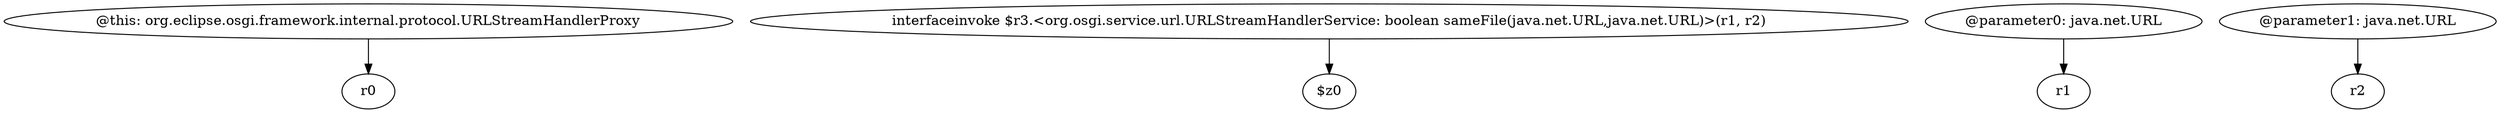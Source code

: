 digraph g {
0[label="@this: org.eclipse.osgi.framework.internal.protocol.URLStreamHandlerProxy"]
1[label="r0"]
0->1[label=""]
2[label="interfaceinvoke $r3.<org.osgi.service.url.URLStreamHandlerService: boolean sameFile(java.net.URL,java.net.URL)>(r1, r2)"]
3[label="$z0"]
2->3[label=""]
4[label="@parameter0: java.net.URL"]
5[label="r1"]
4->5[label=""]
6[label="@parameter1: java.net.URL"]
7[label="r2"]
6->7[label=""]
}